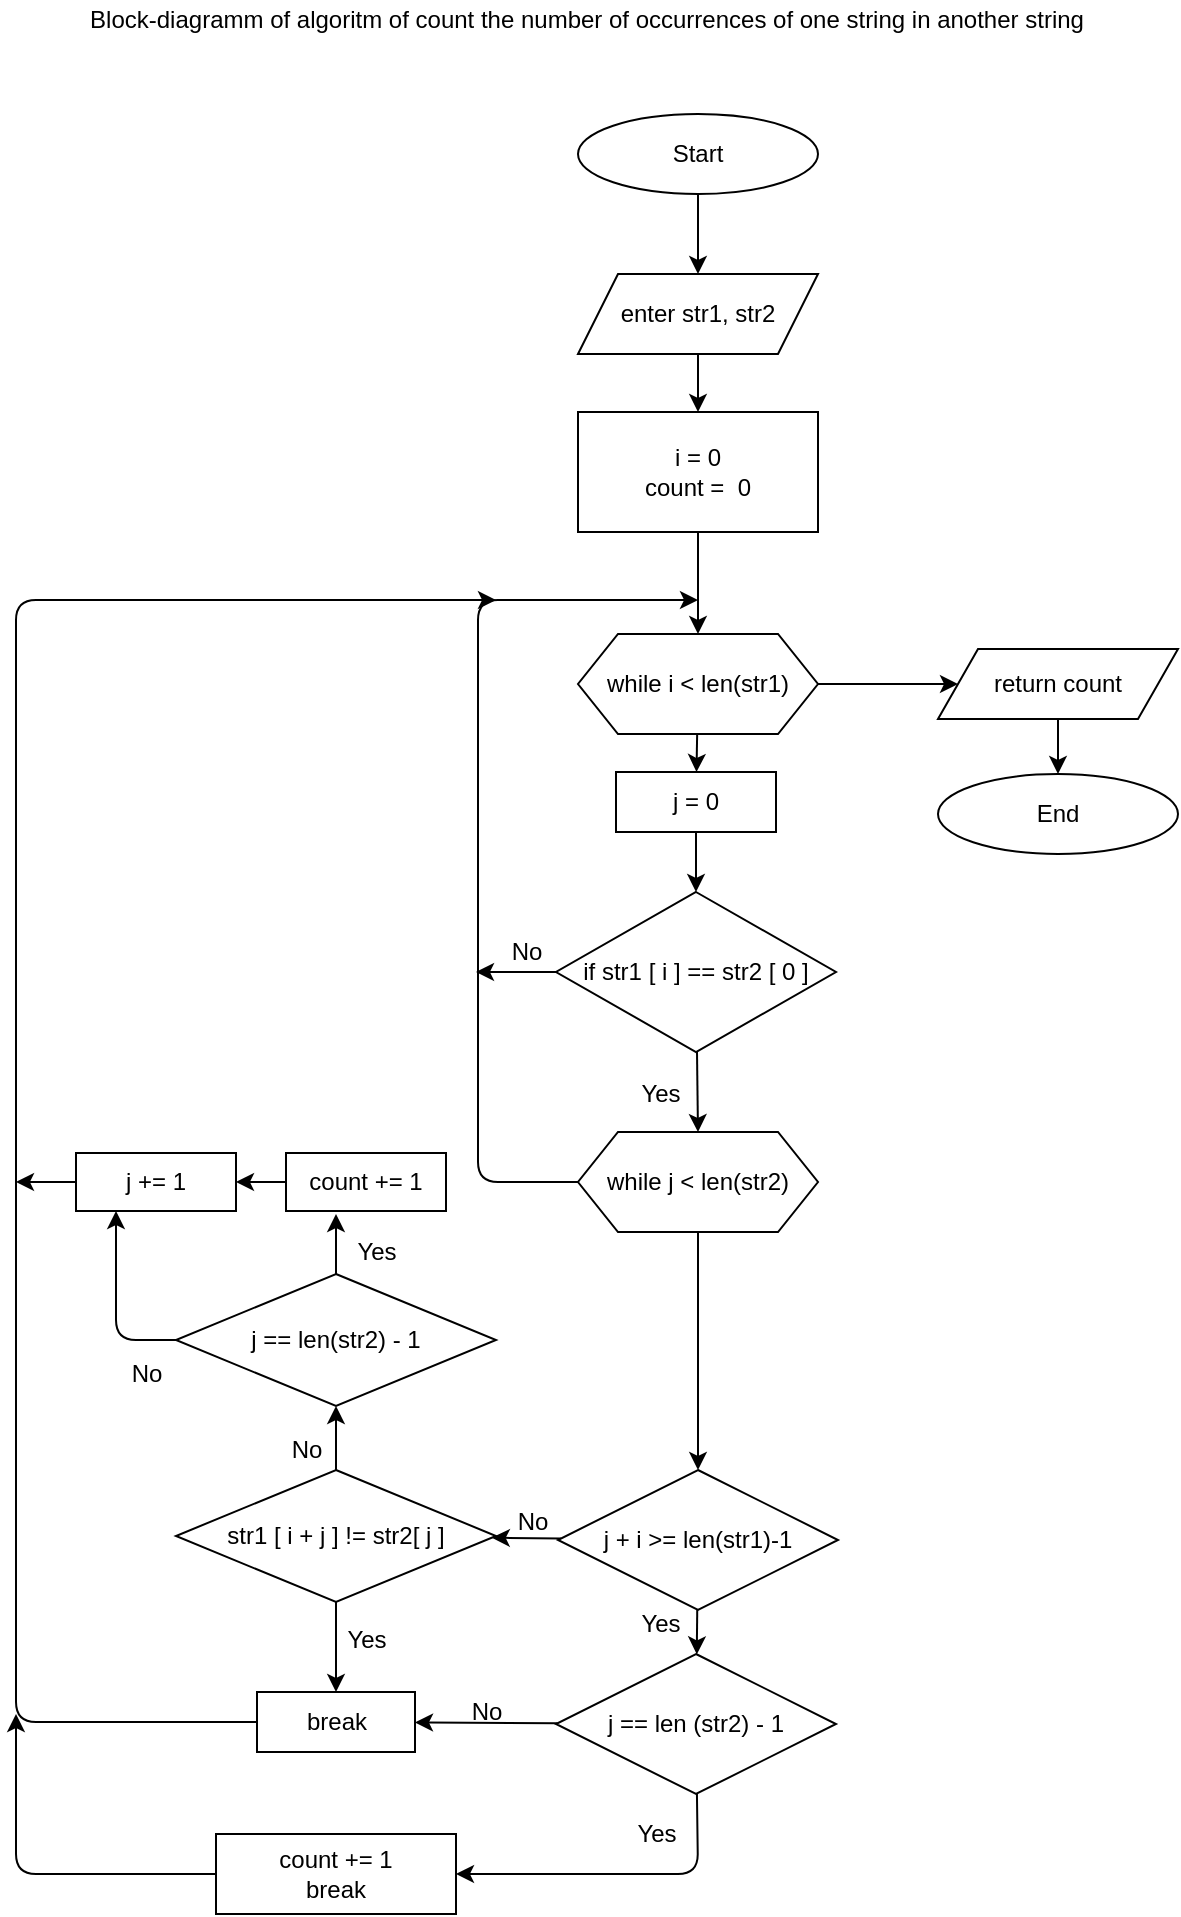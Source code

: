 <mxfile>
    <diagram id="47znvVhX0O4-EXzci9-m" name="Страница 1">
        <mxGraphModel dx="959" dy="443" grid="1" gridSize="10" guides="1" tooltips="1" connect="1" arrows="1" fold="1" page="1" pageScale="1" pageWidth="827" pageHeight="1169" math="0" shadow="0">
            <root>
                <mxCell id="0"/>
                <mxCell id="1" parent="0"/>
                <mxCell id="9" value="" style="edgeStyle=none;html=1;" parent="1" source="2" target="8" edge="1">
                    <mxGeometry relative="1" as="geometry"/>
                </mxCell>
                <mxCell id="2" value="Start" style="ellipse;whiteSpace=wrap;html=1;" parent="1" vertex="1">
                    <mxGeometry x="421" y="117" width="120" height="40" as="geometry"/>
                </mxCell>
                <mxCell id="6" value="" style="edgeStyle=none;html=1;" parent="1" source="3" target="5" edge="1">
                    <mxGeometry relative="1" as="geometry"/>
                </mxCell>
                <mxCell id="3" value="i = 0&lt;br&gt;count =&amp;nbsp; 0" style="whiteSpace=wrap;html=1;" parent="1" vertex="1">
                    <mxGeometry x="421" y="266" width="120" height="60" as="geometry"/>
                </mxCell>
                <mxCell id="12" value="" style="edgeStyle=none;html=1;" parent="1" source="5" target="11" edge="1">
                    <mxGeometry relative="1" as="geometry"/>
                </mxCell>
                <mxCell id="23" value="" style="edgeStyle=none;html=1;" parent="1" source="5" target="22" edge="1">
                    <mxGeometry relative="1" as="geometry"/>
                </mxCell>
                <mxCell id="5" value="while i &amp;lt; len(str1)" style="shape=hexagon;perimeter=hexagonPerimeter2;whiteSpace=wrap;html=1;fixedSize=1;" parent="1" vertex="1">
                    <mxGeometry x="421" y="377" width="120" height="50" as="geometry"/>
                </mxCell>
                <mxCell id="10" value="" style="edgeStyle=none;html=1;" parent="1" source="8" target="3" edge="1">
                    <mxGeometry relative="1" as="geometry"/>
                </mxCell>
                <mxCell id="8" value="enter str1, str2" style="shape=parallelogram;perimeter=parallelogramPerimeter;whiteSpace=wrap;html=1;fixedSize=1;" parent="1" vertex="1">
                    <mxGeometry x="421" y="197" width="120" height="40" as="geometry"/>
                </mxCell>
                <mxCell id="27" value="" style="edgeStyle=none;html=1;" parent="1" source="11" target="26" edge="1">
                    <mxGeometry relative="1" as="geometry"/>
                </mxCell>
                <mxCell id="11" value="j = 0" style="whiteSpace=wrap;html=1;" parent="1" vertex="1">
                    <mxGeometry x="440" y="446" width="80" height="30" as="geometry"/>
                </mxCell>
                <mxCell id="33" value="" style="edgeStyle=none;html=1;" parent="1" source="13" target="32" edge="1">
                    <mxGeometry relative="1" as="geometry"/>
                </mxCell>
                <mxCell id="13" value="while j &amp;lt; len(str2)" style="shape=hexagon;perimeter=hexagonPerimeter2;whiteSpace=wrap;html=1;fixedSize=1;" parent="1" vertex="1">
                    <mxGeometry x="421" y="626" width="120" height="50" as="geometry"/>
                </mxCell>
                <mxCell id="18" style="edgeStyle=none;html=1;" parent="1" source="13" edge="1">
                    <mxGeometry relative="1" as="geometry">
                        <mxPoint x="481" y="360" as="targetPoint"/>
                        <Array as="points">
                            <mxPoint x="371" y="651"/>
                            <mxPoint x="371" y="517"/>
                            <mxPoint x="371" y="360"/>
                        </Array>
                    </mxGeometry>
                </mxCell>
                <mxCell id="25" value="" style="edgeStyle=none;html=1;" parent="1" source="22" target="24" edge="1">
                    <mxGeometry relative="1" as="geometry"/>
                </mxCell>
                <mxCell id="22" value="return count" style="shape=parallelogram;perimeter=parallelogramPerimeter;whiteSpace=wrap;html=1;fixedSize=1;" parent="1" vertex="1">
                    <mxGeometry x="601" y="384.5" width="120" height="35" as="geometry"/>
                </mxCell>
                <mxCell id="24" value="End" style="ellipse;whiteSpace=wrap;html=1;" parent="1" vertex="1">
                    <mxGeometry x="601" y="447" width="120" height="40" as="geometry"/>
                </mxCell>
                <mxCell id="28" style="edgeStyle=none;html=1;exitX=0;exitY=0.5;exitDx=0;exitDy=0;" parent="1" source="26" edge="1">
                    <mxGeometry relative="1" as="geometry">
                        <mxPoint x="370" y="546" as="targetPoint"/>
                    </mxGeometry>
                </mxCell>
                <mxCell id="30" style="edgeStyle=none;html=1;entryX=0.5;entryY=0;entryDx=0;entryDy=0;" parent="1" source="26" target="13" edge="1">
                    <mxGeometry relative="1" as="geometry">
                        <mxPoint x="481" y="616" as="targetPoint"/>
                    </mxGeometry>
                </mxCell>
                <mxCell id="26" value="if str1 [ i ] == str2 [ 0 ]" style="rhombus;whiteSpace=wrap;html=1;" parent="1" vertex="1">
                    <mxGeometry x="410" y="506" width="140" height="80" as="geometry"/>
                </mxCell>
                <mxCell id="29" value="No" style="text;html=1;align=center;verticalAlign=middle;resizable=0;points=[];autosize=1;strokeColor=none;fillColor=none;" parent="1" vertex="1">
                    <mxGeometry x="380" y="526" width="30" height="20" as="geometry"/>
                </mxCell>
                <mxCell id="31" value="Yes" style="text;html=1;align=center;verticalAlign=middle;resizable=0;points=[];autosize=1;strokeColor=none;fillColor=none;" parent="1" vertex="1">
                    <mxGeometry x="442" y="597" width="40" height="20" as="geometry"/>
                </mxCell>
                <mxCell id="35" value="" style="edgeStyle=none;html=1;" parent="1" source="32" target="34" edge="1">
                    <mxGeometry relative="1" as="geometry"/>
                </mxCell>
                <mxCell id="55" value="" style="edgeStyle=none;html=1;" parent="1" source="32" target="51" edge="1">
                    <mxGeometry relative="1" as="geometry"/>
                </mxCell>
                <mxCell id="32" value="j + i &amp;gt;= len(str1)-1" style="rhombus;whiteSpace=wrap;html=1;" parent="1" vertex="1">
                    <mxGeometry x="411" y="795" width="140" height="70" as="geometry"/>
                </mxCell>
                <mxCell id="40" value="" style="edgeStyle=none;html=1;" parent="1" source="34" target="39" edge="1">
                    <mxGeometry relative="1" as="geometry">
                        <Array as="points">
                            <mxPoint x="481" y="997"/>
                        </Array>
                    </mxGeometry>
                </mxCell>
                <mxCell id="43" value="" style="edgeStyle=none;html=1;" parent="1" source="34" target="42" edge="1">
                    <mxGeometry relative="1" as="geometry"/>
                </mxCell>
                <mxCell id="34" value="j == len (str2) - 1" style="rhombus;whiteSpace=wrap;html=1;" parent="1" vertex="1">
                    <mxGeometry x="410" y="887" width="140" height="70" as="geometry"/>
                </mxCell>
                <mxCell id="37" value="Yes" style="text;html=1;align=center;verticalAlign=middle;resizable=0;points=[];autosize=1;strokeColor=none;fillColor=none;" parent="1" vertex="1">
                    <mxGeometry x="442" y="862" width="40" height="20" as="geometry"/>
                </mxCell>
                <mxCell id="53" style="edgeStyle=none;html=1;" parent="1" source="39" edge="1">
                    <mxGeometry relative="1" as="geometry">
                        <mxPoint x="140" y="917" as="targetPoint"/>
                        <Array as="points">
                            <mxPoint x="140" y="997"/>
                        </Array>
                    </mxGeometry>
                </mxCell>
                <mxCell id="39" value="count += 1&lt;br&gt;break" style="whiteSpace=wrap;html=1;" parent="1" vertex="1">
                    <mxGeometry x="240" y="977" width="120" height="40" as="geometry"/>
                </mxCell>
                <mxCell id="41" value="Yes" style="text;html=1;align=center;verticalAlign=middle;resizable=0;points=[];autosize=1;strokeColor=none;fillColor=none;" parent="1" vertex="1">
                    <mxGeometry x="440" y="967" width="40" height="20" as="geometry"/>
                </mxCell>
                <mxCell id="46" style="edgeStyle=none;html=1;exitX=0;exitY=0.5;exitDx=0;exitDy=0;" parent="1" source="42" edge="1">
                    <mxGeometry relative="1" as="geometry">
                        <mxPoint x="380" y="360" as="targetPoint"/>
                        <Array as="points">
                            <mxPoint x="140" y="921"/>
                            <mxPoint x="140" y="360"/>
                        </Array>
                    </mxGeometry>
                </mxCell>
                <mxCell id="42" value="break" style="whiteSpace=wrap;html=1;" parent="1" vertex="1">
                    <mxGeometry x="260.5" y="906" width="79" height="30" as="geometry"/>
                </mxCell>
                <mxCell id="44" value="No" style="text;html=1;align=center;verticalAlign=middle;resizable=0;points=[];autosize=1;strokeColor=none;fillColor=none;" parent="1" vertex="1">
                    <mxGeometry x="360" y="906" width="30" height="20" as="geometry"/>
                </mxCell>
                <mxCell id="62" value="" style="edgeStyle=none;html=1;" parent="1" source="47" edge="1">
                    <mxGeometry relative="1" as="geometry">
                        <mxPoint x="300" y="667" as="targetPoint"/>
                    </mxGeometry>
                </mxCell>
                <mxCell id="66" style="edgeStyle=none;html=1;entryX=0.25;entryY=1;entryDx=0;entryDy=0;" parent="1" source="47" target="64" edge="1">
                    <mxGeometry relative="1" as="geometry">
                        <Array as="points">
                            <mxPoint x="190" y="730"/>
                        </Array>
                    </mxGeometry>
                </mxCell>
                <mxCell id="47" value="j == len(str2) - 1" style="rhombus;whiteSpace=wrap;html=1;" parent="1" vertex="1">
                    <mxGeometry x="220" y="697" width="160" height="66" as="geometry"/>
                </mxCell>
                <mxCell id="50" value="No" style="text;html=1;align=center;verticalAlign=middle;resizable=0;points=[];autosize=1;strokeColor=none;fillColor=none;" parent="1" vertex="1">
                    <mxGeometry x="383" y="811" width="30" height="20" as="geometry"/>
                </mxCell>
                <mxCell id="56" value="" style="edgeStyle=none;html=1;" parent="1" source="51" target="42" edge="1">
                    <mxGeometry relative="1" as="geometry"/>
                </mxCell>
                <mxCell id="58" value="" style="edgeStyle=none;html=1;" parent="1" source="51" target="47" edge="1">
                    <mxGeometry relative="1" as="geometry"/>
                </mxCell>
                <mxCell id="51" value="str1 [ i + j ] != str2[ j ]" style="rhombus;whiteSpace=wrap;html=1;" parent="1" vertex="1">
                    <mxGeometry x="220" y="795" width="160" height="66" as="geometry"/>
                </mxCell>
                <mxCell id="57" value="Yes" style="text;html=1;align=center;verticalAlign=middle;resizable=0;points=[];autosize=1;strokeColor=none;fillColor=none;" parent="1" vertex="1">
                    <mxGeometry x="295" y="870" width="40" height="20" as="geometry"/>
                </mxCell>
                <mxCell id="59" value="No" style="text;html=1;align=center;verticalAlign=middle;resizable=0;points=[];autosize=1;strokeColor=none;fillColor=none;" parent="1" vertex="1">
                    <mxGeometry x="269.5" y="775" width="30" height="20" as="geometry"/>
                </mxCell>
                <mxCell id="65" value="" style="edgeStyle=none;html=1;" parent="1" source="61" target="64" edge="1">
                    <mxGeometry relative="1" as="geometry"/>
                </mxCell>
                <mxCell id="61" value="&lt;span&gt;count += 1&lt;/span&gt;" style="whiteSpace=wrap;html=1;" parent="1" vertex="1">
                    <mxGeometry x="275" y="636.5" width="80" height="29" as="geometry"/>
                </mxCell>
                <mxCell id="63" value="Yes" style="text;html=1;align=center;verticalAlign=middle;resizable=0;points=[];autosize=1;strokeColor=none;fillColor=none;" parent="1" vertex="1">
                    <mxGeometry x="299.5" y="676" width="40" height="20" as="geometry"/>
                </mxCell>
                <mxCell id="68" style="edgeStyle=none;html=1;" parent="1" source="64" edge="1">
                    <mxGeometry relative="1" as="geometry">
                        <mxPoint x="140" y="651.0" as="targetPoint"/>
                    </mxGeometry>
                </mxCell>
                <mxCell id="64" value="&lt;span&gt;j += 1&lt;/span&gt;" style="whiteSpace=wrap;html=1;" parent="1" vertex="1">
                    <mxGeometry x="170" y="636.5" width="80" height="29" as="geometry"/>
                </mxCell>
                <mxCell id="67" value="No" style="text;html=1;align=center;verticalAlign=middle;resizable=0;points=[];autosize=1;strokeColor=none;fillColor=none;" parent="1" vertex="1">
                    <mxGeometry x="190" y="737" width="30" height="20" as="geometry"/>
                </mxCell>
                <mxCell id="69" value="Block-diagramm of algoritm of count the number of occurrences of one string in another string" style="text;html=1;align=center;verticalAlign=middle;resizable=0;points=[];autosize=1;strokeColor=none;fillColor=none;" parent="1" vertex="1">
                    <mxGeometry x="170" y="60" width="510" height="20" as="geometry"/>
                </mxCell>
            </root>
        </mxGraphModel>
    </diagram>
</mxfile>
